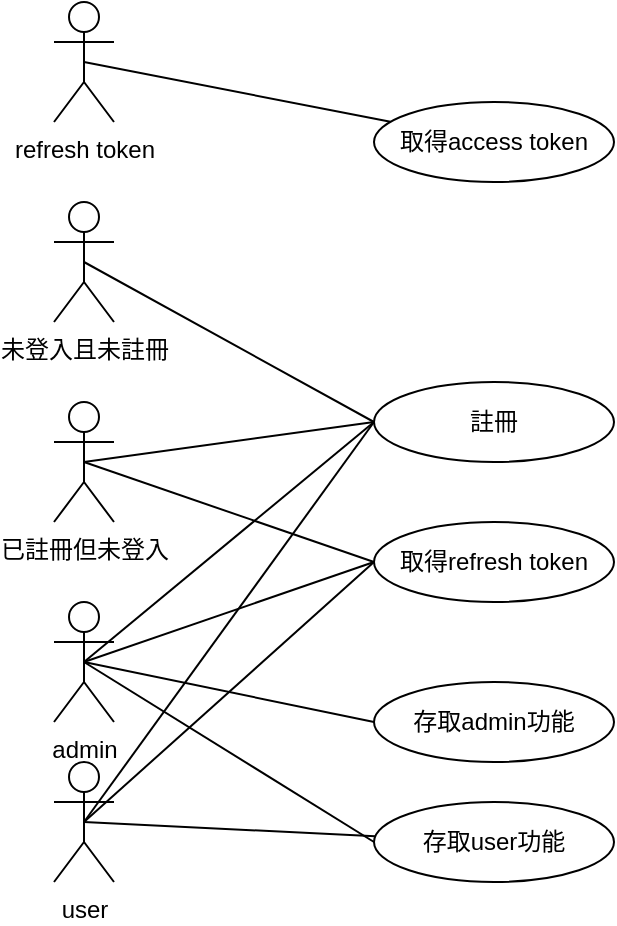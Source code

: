 <mxfile compressed="true" version="14.5.1" type="device" pages="2"><diagram id="neheZCyEhFvTUJKkyBWh" name="use case"><mxGraphModel dx="813" dy="470" grid="1" gridSize="10" guides="1" tooltips="1" connect="1" arrows="1" fold="1" page="1" pageScale="1" pageWidth="827" pageHeight="1169" math="0" shadow="0"><root><mxCell id="0"/><mxCell id="1" parent="0"/><mxCell id="bsJisaB97SwhV6eoKHBl-20" style="rounded=0;orthogonalLoop=1;jettySize=auto;html=1;exitX=0.5;exitY=0.5;exitDx=0;exitDy=0;exitPerimeter=0;endArrow=none;endFill=0;entryX=0;entryY=0.5;entryDx=0;entryDy=0;" edge="1" parent="1" source="bsJisaB97SwhV6eoKHBl-1" target="bsJisaB97SwhV6eoKHBl-15"><mxGeometry relative="1" as="geometry"/></mxCell><mxCell id="bsJisaB97SwhV6eoKHBl-1" value="未登入且未註冊" style="shape=umlActor;verticalLabelPosition=bottom;verticalAlign=top;html=1;outlineConnect=0;" vertex="1" parent="1"><mxGeometry x="80" y="110" width="30" height="60" as="geometry"/></mxCell><mxCell id="bsJisaB97SwhV6eoKHBl-23" style="edgeStyle=none;rounded=0;orthogonalLoop=1;jettySize=auto;html=1;exitX=0.5;exitY=0.5;exitDx=0;exitDy=0;exitPerimeter=0;endArrow=none;endFill=0;" edge="1" parent="1" source="bsJisaB97SwhV6eoKHBl-2" target="bsJisaB97SwhV6eoKHBl-8"><mxGeometry relative="1" as="geometry"/></mxCell><mxCell id="bsJisaB97SwhV6eoKHBl-2" value="refresh token" style="shape=umlActor;verticalLabelPosition=bottom;verticalAlign=top;html=1;outlineConnect=0;" vertex="1" parent="1"><mxGeometry x="80" y="10" width="30" height="60" as="geometry"/></mxCell><mxCell id="bsJisaB97SwhV6eoKHBl-24" style="edgeStyle=none;rounded=0;orthogonalLoop=1;jettySize=auto;html=1;exitX=0.5;exitY=0.5;exitDx=0;exitDy=0;exitPerimeter=0;endArrow=none;endFill=0;" edge="1" parent="1" source="bsJisaB97SwhV6eoKHBl-3" target="bsJisaB97SwhV6eoKHBl-10"><mxGeometry relative="1" as="geometry"/></mxCell><mxCell id="bsJisaB97SwhV6eoKHBl-29" style="edgeStyle=none;rounded=0;orthogonalLoop=1;jettySize=auto;html=1;exitX=0.5;exitY=0.5;exitDx=0;exitDy=0;exitPerimeter=0;entryX=0;entryY=0.5;entryDx=0;entryDy=0;endArrow=none;endFill=0;" edge="1" parent="1" source="bsJisaB97SwhV6eoKHBl-3" target="bsJisaB97SwhV6eoKHBl-7"><mxGeometry relative="1" as="geometry"/></mxCell><mxCell id="bsJisaB97SwhV6eoKHBl-32" style="edgeStyle=none;rounded=0;orthogonalLoop=1;jettySize=auto;html=1;exitX=0.5;exitY=0.5;exitDx=0;exitDy=0;exitPerimeter=0;entryX=0;entryY=0.5;entryDx=0;entryDy=0;endArrow=none;endFill=0;" edge="1" parent="1" source="bsJisaB97SwhV6eoKHBl-3" target="bsJisaB97SwhV6eoKHBl-15"><mxGeometry relative="1" as="geometry"/></mxCell><mxCell id="bsJisaB97SwhV6eoKHBl-3" value="user" style="shape=umlActor;verticalLabelPosition=bottom;verticalAlign=top;html=1;outlineConnect=0;" vertex="1" parent="1"><mxGeometry x="80" y="390" width="30" height="60" as="geometry"/></mxCell><mxCell id="bsJisaB97SwhV6eoKHBl-25" style="edgeStyle=none;rounded=0;orthogonalLoop=1;jettySize=auto;html=1;exitX=0.5;exitY=0.5;exitDx=0;exitDy=0;exitPerimeter=0;entryX=0;entryY=0.5;entryDx=0;entryDy=0;endArrow=none;endFill=0;" edge="1" parent="1" source="bsJisaB97SwhV6eoKHBl-4" target="bsJisaB97SwhV6eoKHBl-12"><mxGeometry relative="1" as="geometry"/></mxCell><mxCell id="bsJisaB97SwhV6eoKHBl-27" style="edgeStyle=none;rounded=0;orthogonalLoop=1;jettySize=auto;html=1;exitX=0.5;exitY=0.5;exitDx=0;exitDy=0;exitPerimeter=0;entryX=0;entryY=0.5;entryDx=0;entryDy=0;endArrow=none;endFill=0;" edge="1" parent="1" source="bsJisaB97SwhV6eoKHBl-4" target="bsJisaB97SwhV6eoKHBl-7"><mxGeometry relative="1" as="geometry"/></mxCell><mxCell id="bsJisaB97SwhV6eoKHBl-31" style="edgeStyle=none;rounded=0;orthogonalLoop=1;jettySize=auto;html=1;exitX=0.5;exitY=0.5;exitDx=0;exitDy=0;exitPerimeter=0;entryX=0;entryY=0.5;entryDx=0;entryDy=0;endArrow=none;endFill=0;" edge="1" parent="1" source="bsJisaB97SwhV6eoKHBl-4" target="bsJisaB97SwhV6eoKHBl-15"><mxGeometry relative="1" as="geometry"/></mxCell><mxCell id="bsJisaB97SwhV6eoKHBl-33" style="edgeStyle=none;rounded=0;orthogonalLoop=1;jettySize=auto;html=1;exitX=0.5;exitY=0.5;exitDx=0;exitDy=0;exitPerimeter=0;entryX=0;entryY=0.5;entryDx=0;entryDy=0;endArrow=none;endFill=0;" edge="1" parent="1" source="bsJisaB97SwhV6eoKHBl-4" target="bsJisaB97SwhV6eoKHBl-10"><mxGeometry relative="1" as="geometry"/></mxCell><mxCell id="bsJisaB97SwhV6eoKHBl-4" value="admin" style="shape=umlActor;verticalLabelPosition=bottom;verticalAlign=top;html=1;outlineConnect=0;" vertex="1" parent="1"><mxGeometry x="80" y="310" width="30" height="60" as="geometry"/></mxCell><mxCell id="bsJisaB97SwhV6eoKHBl-7" value="取得refresh token" style="ellipse;whiteSpace=wrap;html=1;" vertex="1" parent="1"><mxGeometry x="240" y="270" width="120" height="40" as="geometry"/></mxCell><mxCell id="bsJisaB97SwhV6eoKHBl-8" value="取得access token" style="ellipse;whiteSpace=wrap;html=1;" vertex="1" parent="1"><mxGeometry x="240" y="60" width="120" height="40" as="geometry"/></mxCell><mxCell id="bsJisaB97SwhV6eoKHBl-10" value="存取user功能" style="ellipse;whiteSpace=wrap;html=1;" vertex="1" parent="1"><mxGeometry x="240" y="410" width="120" height="40" as="geometry"/></mxCell><mxCell id="bsJisaB97SwhV6eoKHBl-12" value="存取admin功能" style="ellipse;whiteSpace=wrap;html=1;" vertex="1" parent="1"><mxGeometry x="240" y="350" width="120" height="40" as="geometry"/></mxCell><mxCell id="bsJisaB97SwhV6eoKHBl-15" value="註冊" style="ellipse;whiteSpace=wrap;html=1;" vertex="1" parent="1"><mxGeometry x="240" y="200" width="120" height="40" as="geometry"/></mxCell><mxCell id="bsJisaB97SwhV6eoKHBl-22" style="rounded=0;orthogonalLoop=1;jettySize=auto;html=1;exitX=0.5;exitY=0.5;exitDx=0;exitDy=0;exitPerimeter=0;endArrow=none;endFill=0;entryX=0;entryY=0.5;entryDx=0;entryDy=0;" edge="1" parent="1" source="bsJisaB97SwhV6eoKHBl-17" target="bsJisaB97SwhV6eoKHBl-7"><mxGeometry relative="1" as="geometry"><mxPoint x="240" y="180" as="targetPoint"/></mxGeometry></mxCell><mxCell id="bsJisaB97SwhV6eoKHBl-30" style="edgeStyle=none;rounded=0;orthogonalLoop=1;jettySize=auto;html=1;exitX=0.5;exitY=0.5;exitDx=0;exitDy=0;exitPerimeter=0;entryX=0;entryY=0.5;entryDx=0;entryDy=0;endArrow=none;endFill=0;" edge="1" parent="1" source="bsJisaB97SwhV6eoKHBl-17" target="bsJisaB97SwhV6eoKHBl-15"><mxGeometry relative="1" as="geometry"/></mxCell><mxCell id="bsJisaB97SwhV6eoKHBl-17" value="已註冊但未登入" style="shape=umlActor;verticalLabelPosition=bottom;verticalAlign=top;html=1;outlineConnect=0;" vertex="1" parent="1"><mxGeometry x="80" y="210" width="30" height="60" as="geometry"/></mxCell></root></mxGraphModel></diagram><diagram id="NgzAmiPNPlyNjJuB54-Z" name="登入流程"><mxGraphModel dx="981" dy="567" grid="1" gridSize="10" guides="1" tooltips="1" connect="1" arrows="1" fold="1" page="1" pageScale="1" pageWidth="827" pageHeight="1169" math="0" shadow="0"><root><mxCell id="QTL-bgYSnZHcr2zcQUnB-0"/><mxCell id="QTL-bgYSnZHcr2zcQUnB-1" parent="QTL-bgYSnZHcr2zcQUnB-0"/><mxCell id="YnUcsLsnl45qWG0renhj-1" style="edgeStyle=none;rounded=0;orthogonalLoop=1;jettySize=auto;html=1;exitX=0.5;exitY=1;exitDx=0;exitDy=0;exitPerimeter=0;entryX=0.5;entryY=0;entryDx=0;entryDy=0;endArrow=classic;endFill=1;" edge="1" parent="QTL-bgYSnZHcr2zcQUnB-1" source="jRQEQYFJdCYDCo-H81Vm-0" target="YnUcsLsnl45qWG0renhj-2"><mxGeometry relative="1" as="geometry"/></mxCell><mxCell id="jRQEQYFJdCYDCo-H81Vm-0" value="登入" style="strokeWidth=2;html=1;shape=mxgraph.flowchart.start_2;whiteSpace=wrap;" vertex="1" parent="QTL-bgYSnZHcr2zcQUnB-1"><mxGeometry x="400" y="40" width="40" height="40" as="geometry"/></mxCell><mxCell id="jRQEQYFJdCYDCo-H81Vm-1" value="登出" style="strokeWidth=2;html=1;shape=mxgraph.flowchart.terminator;whiteSpace=wrap;" vertex="1" parent="QTL-bgYSnZHcr2zcQUnB-1"><mxGeometry x="380" y="800" width="80" height="40" as="geometry"/></mxCell><mxCell id="YnUcsLsnl45qWG0renhj-6" style="edgeStyle=none;rounded=0;orthogonalLoop=1;jettySize=auto;html=1;entryX=0.5;entryY=0;entryDx=0;entryDy=0;endArrow=classic;endFill=1;exitX=0.5;exitY=1;exitDx=0;exitDy=0;exitPerimeter=0;" edge="1" parent="QTL-bgYSnZHcr2zcQUnB-1" source="YnUcsLsnl45qWG0renhj-18" target="YnUcsLsnl45qWG0renhj-4"><mxGeometry relative="1" as="geometry"><mxPoint x="420" y="180" as="sourcePoint"/></mxGeometry></mxCell><mxCell id="YnUcsLsnl45qWG0renhj-22" value="沒有" style="edgeLabel;html=1;align=center;verticalAlign=middle;resizable=0;points=[];" vertex="1" connectable="0" parent="YnUcsLsnl45qWG0renhj-6"><mxGeometry x="-0.24" y="1" relative="1" as="geometry"><mxPoint as="offset"/></mxGeometry></mxCell><mxCell id="YnUcsLsnl45qWG0renhj-26" style="edgeStyle=orthogonalEdgeStyle;rounded=0;orthogonalLoop=1;jettySize=auto;html=1;exitX=0.5;exitY=1;exitDx=0;exitDy=0;entryX=0.5;entryY=0;entryDx=0;entryDy=0;entryPerimeter=0;endArrow=classic;endFill=1;" edge="1" parent="QTL-bgYSnZHcr2zcQUnB-1" source="YnUcsLsnl45qWG0renhj-2" target="YnUcsLsnl45qWG0renhj-18"><mxGeometry relative="1" as="geometry"/></mxCell><mxCell id="YnUcsLsnl45qWG0renhj-2" value="顯示登入畫面" style="rounded=1;whiteSpace=wrap;html=1;absoluteArcSize=1;arcSize=14;strokeWidth=2;" vertex="1" parent="QTL-bgYSnZHcr2zcQUnB-1"><mxGeometry x="360" y="100" width="120" height="40" as="geometry"/></mxCell><mxCell id="YnUcsLsnl45qWG0renhj-9" style="edgeStyle=none;rounded=0;orthogonalLoop=1;jettySize=auto;html=1;exitX=0.5;exitY=1;exitDx=0;exitDy=0;exitPerimeter=0;entryX=0.5;entryY=0;entryDx=0;entryDy=0;endArrow=classic;endFill=1;" edge="1" parent="QTL-bgYSnZHcr2zcQUnB-1" source="YnUcsLsnl45qWG0renhj-3" target="YnUcsLsnl45qWG0renhj-13"><mxGeometry relative="1" as="geometry"/></mxCell><mxCell id="YnUcsLsnl45qWG0renhj-10" value="正確" style="edgeLabel;html=1;align=center;verticalAlign=middle;resizable=0;points=[];" vertex="1" connectable="0" parent="YnUcsLsnl45qWG0renhj-9"><mxGeometry x="-0.451" relative="1" as="geometry"><mxPoint as="offset"/></mxGeometry></mxCell><mxCell id="YnUcsLsnl45qWG0renhj-11" style="edgeStyle=orthogonalEdgeStyle;rounded=0;orthogonalLoop=1;jettySize=auto;html=1;entryX=1;entryY=0.5;entryDx=0;entryDy=0;endArrow=classic;endFill=1;" edge="1" parent="QTL-bgYSnZHcr2zcQUnB-1" source="YnUcsLsnl45qWG0renhj-3" target="YnUcsLsnl45qWG0renhj-2"><mxGeometry relative="1" as="geometry"><Array as="points"><mxPoint x="600" y="350"/><mxPoint x="600" y="120"/></Array></mxGeometry></mxCell><mxCell id="YnUcsLsnl45qWG0renhj-20" value="錯誤" style="edgeLabel;html=1;align=center;verticalAlign=middle;resizable=0;points=[];" vertex="1" connectable="0" parent="YnUcsLsnl45qWG0renhj-11"><mxGeometry x="-0.64" y="-2" relative="1" as="geometry"><mxPoint as="offset"/></mxGeometry></mxCell><mxCell id="YnUcsLsnl45qWG0renhj-21" value="" style="edgeStyle=orthogonalEdgeStyle;rounded=0;orthogonalLoop=1;jettySize=auto;html=1;endArrow=classic;endFill=1;" edge="1" parent="QTL-bgYSnZHcr2zcQUnB-1" source="YnUcsLsnl45qWG0renhj-3" target="YnUcsLsnl45qWG0renhj-13"><mxGeometry relative="1" as="geometry"/></mxCell><mxCell id="YnUcsLsnl45qWG0renhj-3" value="帳號密碼是否正確" style="strokeWidth=2;html=1;shape=mxgraph.flowchart.decision;whiteSpace=wrap;" vertex="1" parent="QTL-bgYSnZHcr2zcQUnB-1"><mxGeometry x="345" y="330" width="150" height="40" as="geometry"/></mxCell><mxCell id="YnUcsLsnl45qWG0renhj-7" style="edgeStyle=none;rounded=0;orthogonalLoop=1;jettySize=auto;html=1;exitX=0.5;exitY=1;exitDx=0;exitDy=0;entryX=0.5;entryY=0;entryDx=0;entryDy=0;endArrow=classic;endFill=1;" edge="1" parent="QTL-bgYSnZHcr2zcQUnB-1" source="YnUcsLsnl45qWG0renhj-4" target="YnUcsLsnl45qWG0renhj-5"><mxGeometry relative="1" as="geometry"/></mxCell><mxCell id="YnUcsLsnl45qWG0renhj-4" value="輸入帳號" style="shape=parallelogram;html=1;strokeWidth=2;perimeter=parallelogramPerimeter;whiteSpace=wrap;rounded=1;arcSize=12;size=0.23;" vertex="1" parent="QTL-bgYSnZHcr2zcQUnB-1"><mxGeometry x="360" y="250" width="120" height="20" as="geometry"/></mxCell><mxCell id="YnUcsLsnl45qWG0renhj-8" style="edgeStyle=none;rounded=0;orthogonalLoop=1;jettySize=auto;html=1;exitX=0.5;exitY=1;exitDx=0;exitDy=0;entryX=0.5;entryY=0;entryDx=0;entryDy=0;entryPerimeter=0;endArrow=classic;endFill=1;" edge="1" parent="QTL-bgYSnZHcr2zcQUnB-1" source="YnUcsLsnl45qWG0renhj-5" target="YnUcsLsnl45qWG0renhj-3"><mxGeometry relative="1" as="geometry"/></mxCell><mxCell id="YnUcsLsnl45qWG0renhj-5" value="輸入密碼" style="shape=parallelogram;html=1;strokeWidth=2;perimeter=parallelogramPerimeter;whiteSpace=wrap;rounded=1;arcSize=12;size=0.23;" vertex="1" parent="QTL-bgYSnZHcr2zcQUnB-1"><mxGeometry x="360" y="290" width="120" height="20" as="geometry"/></mxCell><mxCell id="YnUcsLsnl45qWG0renhj-27" style="edgeStyle=orthogonalEdgeStyle;rounded=0;orthogonalLoop=1;jettySize=auto;html=1;exitX=0.5;exitY=1;exitDx=0;exitDy=0;entryX=0.5;entryY=0;entryDx=0;entryDy=0;endArrow=classic;endFill=1;" edge="1" parent="QTL-bgYSnZHcr2zcQUnB-1" source="YnUcsLsnl45qWG0renhj-12" target="YnUcsLsnl45qWG0renhj-28"><mxGeometry relative="1" as="geometry"><mxPoint x="420" y="540" as="targetPoint"/><Array as="points"><mxPoint x="420" y="560"/><mxPoint x="420" y="560"/></Array></mxGeometry></mxCell><mxCell id="YnUcsLsnl45qWG0renhj-12" value="前端暫存refresh token" style="rounded=1;whiteSpace=wrap;html=1;absoluteArcSize=1;arcSize=14;strokeWidth=2;" vertex="1" parent="QTL-bgYSnZHcr2zcQUnB-1"><mxGeometry x="355" y="460" width="130" height="40" as="geometry"/></mxCell><mxCell id="YnUcsLsnl45qWG0renhj-14" style="edgeStyle=orthogonalEdgeStyle;rounded=0;orthogonalLoop=1;jettySize=auto;html=1;entryX=0.5;entryY=0;entryDx=0;entryDy=0;endArrow=classic;endFill=1;" edge="1" parent="QTL-bgYSnZHcr2zcQUnB-1" source="YnUcsLsnl45qWG0renhj-13" target="YnUcsLsnl45qWG0renhj-12"><mxGeometry relative="1" as="geometry"/></mxCell><mxCell id="YnUcsLsnl45qWG0renhj-13" value="refresh token" style="shape=parallelogram;html=1;strokeWidth=2;perimeter=parallelogramPerimeter;whiteSpace=wrap;rounded=1;arcSize=12;size=0.23;" vertex="1" parent="QTL-bgYSnZHcr2zcQUnB-1"><mxGeometry x="345" y="410" width="150" height="20" as="geometry"/></mxCell><mxCell id="YnUcsLsnl45qWG0renhj-23" style="edgeStyle=orthogonalEdgeStyle;rounded=0;orthogonalLoop=1;jettySize=auto;html=1;endArrow=classic;endFill=1;entryX=0.5;entryY=0;entryDx=0;entryDy=0;exitX=-0.012;exitY=0.511;exitDx=0;exitDy=0;exitPerimeter=0;" edge="1" parent="QTL-bgYSnZHcr2zcQUnB-1" source="YnUcsLsnl45qWG0renhj-18" target="YnUcsLsnl45qWG0renhj-25"><mxGeometry relative="1" as="geometry"><mxPoint x="180" y="185" as="targetPoint"/><Array as="points"><mxPoint x="210" y="180"/></Array></mxGeometry></mxCell><mxCell id="YnUcsLsnl45qWG0renhj-24" value="有" style="edgeLabel;html=1;align=center;verticalAlign=middle;resizable=0;points=[];" vertex="1" connectable="0" parent="YnUcsLsnl45qWG0renhj-23"><mxGeometry x="-0.292" y="1" relative="1" as="geometry"><mxPoint as="offset"/></mxGeometry></mxCell><mxCell id="YnUcsLsnl45qWG0renhj-18" value="暫存內是否有refresh token" style="strokeWidth=2;html=1;shape=mxgraph.flowchart.decision;whiteSpace=wrap;" vertex="1" parent="QTL-bgYSnZHcr2zcQUnB-1"><mxGeometry x="310" y="160" width="220" height="40" as="geometry"/></mxCell><mxCell id="YnUcsLsnl45qWG0renhj-25" value="顯示首頁" style="rounded=1;whiteSpace=wrap;html=1;absoluteArcSize=1;arcSize=14;strokeWidth=2;" vertex="1" parent="QTL-bgYSnZHcr2zcQUnB-1"><mxGeometry x="160" y="460" width="100" height="40" as="geometry"/></mxCell><mxCell id="YnUcsLsnl45qWG0renhj-28" value="獲取access token" style="rounded=1;whiteSpace=wrap;html=1;absoluteArcSize=1;arcSize=14;strokeWidth=2;" vertex="1" parent="QTL-bgYSnZHcr2zcQUnB-1"><mxGeometry x="355" y="620" width="130" height="40" as="geometry"/></mxCell><mxCell id="YnUcsLsnl45qWG0renhj-29" value="refresh token" style="shape=parallelogram;html=1;strokeWidth=2;perimeter=parallelogramPerimeter;whiteSpace=wrap;rounded=1;arcSize=12;size=0.23;" vertex="1" parent="QTL-bgYSnZHcr2zcQUnB-1"><mxGeometry x="339" y="550" width="150" height="20" as="geometry"/></mxCell></root></mxGraphModel></diagram></mxfile>